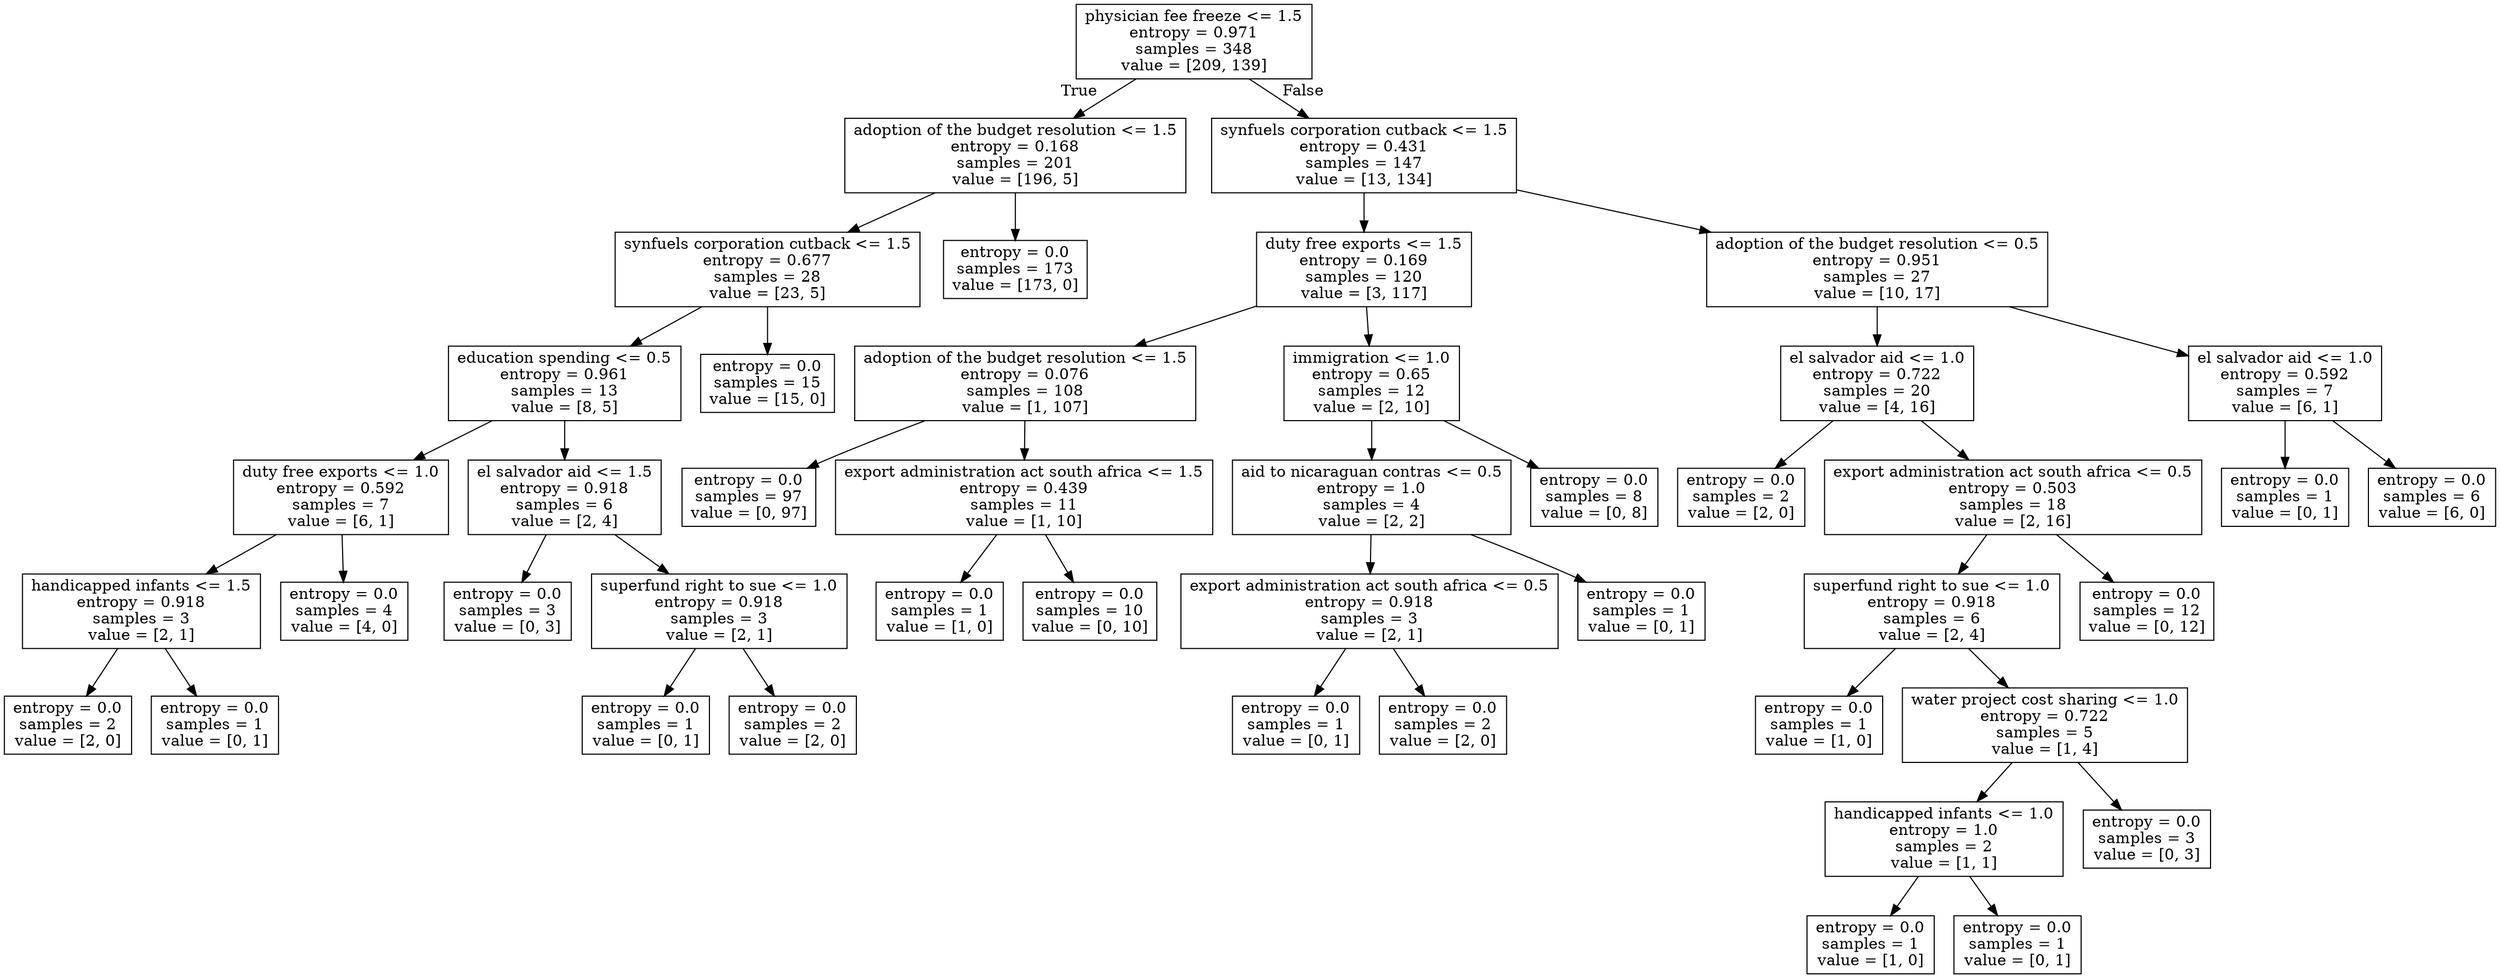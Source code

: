 digraph Tree {
node [shape=box] ;
0 [label="physician fee freeze <= 1.5\nentropy = 0.971\nsamples = 348\nvalue = [209, 139]"] ;
1 [label="adoption of the budget resolution <= 1.5\nentropy = 0.168\nsamples = 201\nvalue = [196, 5]"] ;
0 -> 1 [labeldistance=2.5, labelangle=45, headlabel="True"] ;
2 [label="synfuels corporation cutback <= 1.5\nentropy = 0.677\nsamples = 28\nvalue = [23, 5]"] ;
1 -> 2 ;
3 [label="education spending <= 0.5\nentropy = 0.961\nsamples = 13\nvalue = [8, 5]"] ;
2 -> 3 ;
4 [label="duty free exports <= 1.0\nentropy = 0.592\nsamples = 7\nvalue = [6, 1]"] ;
3 -> 4 ;
5 [label="handicapped infants <= 1.5\nentropy = 0.918\nsamples = 3\nvalue = [2, 1]"] ;
4 -> 5 ;
6 [label="entropy = 0.0\nsamples = 2\nvalue = [2, 0]"] ;
5 -> 6 ;
7 [label="entropy = 0.0\nsamples = 1\nvalue = [0, 1]"] ;
5 -> 7 ;
8 [label="entropy = 0.0\nsamples = 4\nvalue = [4, 0]"] ;
4 -> 8 ;
9 [label="el salvador aid <= 1.5\nentropy = 0.918\nsamples = 6\nvalue = [2, 4]"] ;
3 -> 9 ;
10 [label="entropy = 0.0\nsamples = 3\nvalue = [0, 3]"] ;
9 -> 10 ;
11 [label="superfund right to sue <= 1.0\nentropy = 0.918\nsamples = 3\nvalue = [2, 1]"] ;
9 -> 11 ;
12 [label="entropy = 0.0\nsamples = 1\nvalue = [0, 1]"] ;
11 -> 12 ;
13 [label="entropy = 0.0\nsamples = 2\nvalue = [2, 0]"] ;
11 -> 13 ;
14 [label="entropy = 0.0\nsamples = 15\nvalue = [15, 0]"] ;
2 -> 14 ;
15 [label="entropy = 0.0\nsamples = 173\nvalue = [173, 0]"] ;
1 -> 15 ;
16 [label="synfuels corporation cutback <= 1.5\nentropy = 0.431\nsamples = 147\nvalue = [13, 134]"] ;
0 -> 16 [labeldistance=2.5, labelangle=-45, headlabel="False"] ;
17 [label="duty free exports <= 1.5\nentropy = 0.169\nsamples = 120\nvalue = [3, 117]"] ;
16 -> 17 ;
18 [label="adoption of the budget resolution <= 1.5\nentropy = 0.076\nsamples = 108\nvalue = [1, 107]"] ;
17 -> 18 ;
19 [label="entropy = 0.0\nsamples = 97\nvalue = [0, 97]"] ;
18 -> 19 ;
20 [label="export administration act south africa <= 1.5\nentropy = 0.439\nsamples = 11\nvalue = [1, 10]"] ;
18 -> 20 ;
21 [label="entropy = 0.0\nsamples = 1\nvalue = [1, 0]"] ;
20 -> 21 ;
22 [label="entropy = 0.0\nsamples = 10\nvalue = [0, 10]"] ;
20 -> 22 ;
23 [label="immigration <= 1.0\nentropy = 0.65\nsamples = 12\nvalue = [2, 10]"] ;
17 -> 23 ;
24 [label="aid to nicaraguan contras <= 0.5\nentropy = 1.0\nsamples = 4\nvalue = [2, 2]"] ;
23 -> 24 ;
25 [label="export administration act south africa <= 0.5\nentropy = 0.918\nsamples = 3\nvalue = [2, 1]"] ;
24 -> 25 ;
26 [label="entropy = 0.0\nsamples = 1\nvalue = [0, 1]"] ;
25 -> 26 ;
27 [label="entropy = 0.0\nsamples = 2\nvalue = [2, 0]"] ;
25 -> 27 ;
28 [label="entropy = 0.0\nsamples = 1\nvalue = [0, 1]"] ;
24 -> 28 ;
29 [label="entropy = 0.0\nsamples = 8\nvalue = [0, 8]"] ;
23 -> 29 ;
30 [label="adoption of the budget resolution <= 0.5\nentropy = 0.951\nsamples = 27\nvalue = [10, 17]"] ;
16 -> 30 ;
31 [label="el salvador aid <= 1.0\nentropy = 0.722\nsamples = 20\nvalue = [4, 16]"] ;
30 -> 31 ;
32 [label="entropy = 0.0\nsamples = 2\nvalue = [2, 0]"] ;
31 -> 32 ;
33 [label="export administration act south africa <= 0.5\nentropy = 0.503\nsamples = 18\nvalue = [2, 16]"] ;
31 -> 33 ;
34 [label="superfund right to sue <= 1.0\nentropy = 0.918\nsamples = 6\nvalue = [2, 4]"] ;
33 -> 34 ;
35 [label="entropy = 0.0\nsamples = 1\nvalue = [1, 0]"] ;
34 -> 35 ;
36 [label="water project cost sharing <= 1.0\nentropy = 0.722\nsamples = 5\nvalue = [1, 4]"] ;
34 -> 36 ;
37 [label="handicapped infants <= 1.0\nentropy = 1.0\nsamples = 2\nvalue = [1, 1]"] ;
36 -> 37 ;
38 [label="entropy = 0.0\nsamples = 1\nvalue = [1, 0]"] ;
37 -> 38 ;
39 [label="entropy = 0.0\nsamples = 1\nvalue = [0, 1]"] ;
37 -> 39 ;
40 [label="entropy = 0.0\nsamples = 3\nvalue = [0, 3]"] ;
36 -> 40 ;
41 [label="entropy = 0.0\nsamples = 12\nvalue = [0, 12]"] ;
33 -> 41 ;
42 [label="el salvador aid <= 1.0\nentropy = 0.592\nsamples = 7\nvalue = [6, 1]"] ;
30 -> 42 ;
43 [label="entropy = 0.0\nsamples = 1\nvalue = [0, 1]"] ;
42 -> 43 ;
44 [label="entropy = 0.0\nsamples = 6\nvalue = [6, 0]"] ;
42 -> 44 ;
}